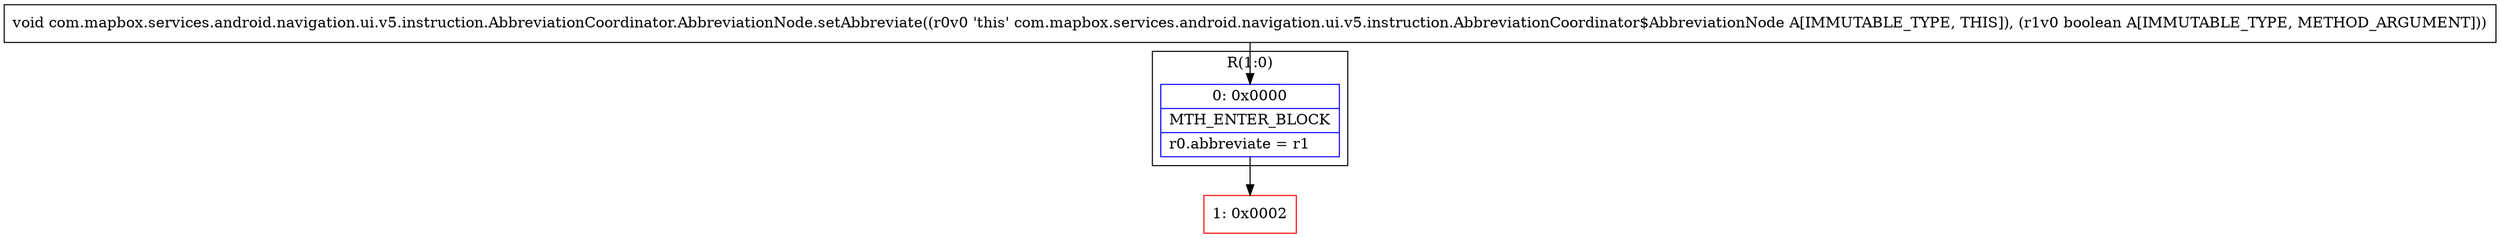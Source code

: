digraph "CFG forcom.mapbox.services.android.navigation.ui.v5.instruction.AbbreviationCoordinator.AbbreviationNode.setAbbreviate(Z)V" {
subgraph cluster_Region_1210911115 {
label = "R(1:0)";
node [shape=record,color=blue];
Node_0 [shape=record,label="{0\:\ 0x0000|MTH_ENTER_BLOCK\l|r0.abbreviate = r1\l}"];
}
Node_1 [shape=record,color=red,label="{1\:\ 0x0002}"];
MethodNode[shape=record,label="{void com.mapbox.services.android.navigation.ui.v5.instruction.AbbreviationCoordinator.AbbreviationNode.setAbbreviate((r0v0 'this' com.mapbox.services.android.navigation.ui.v5.instruction.AbbreviationCoordinator$AbbreviationNode A[IMMUTABLE_TYPE, THIS]), (r1v0 boolean A[IMMUTABLE_TYPE, METHOD_ARGUMENT])) }"];
MethodNode -> Node_0;
Node_0 -> Node_1;
}

